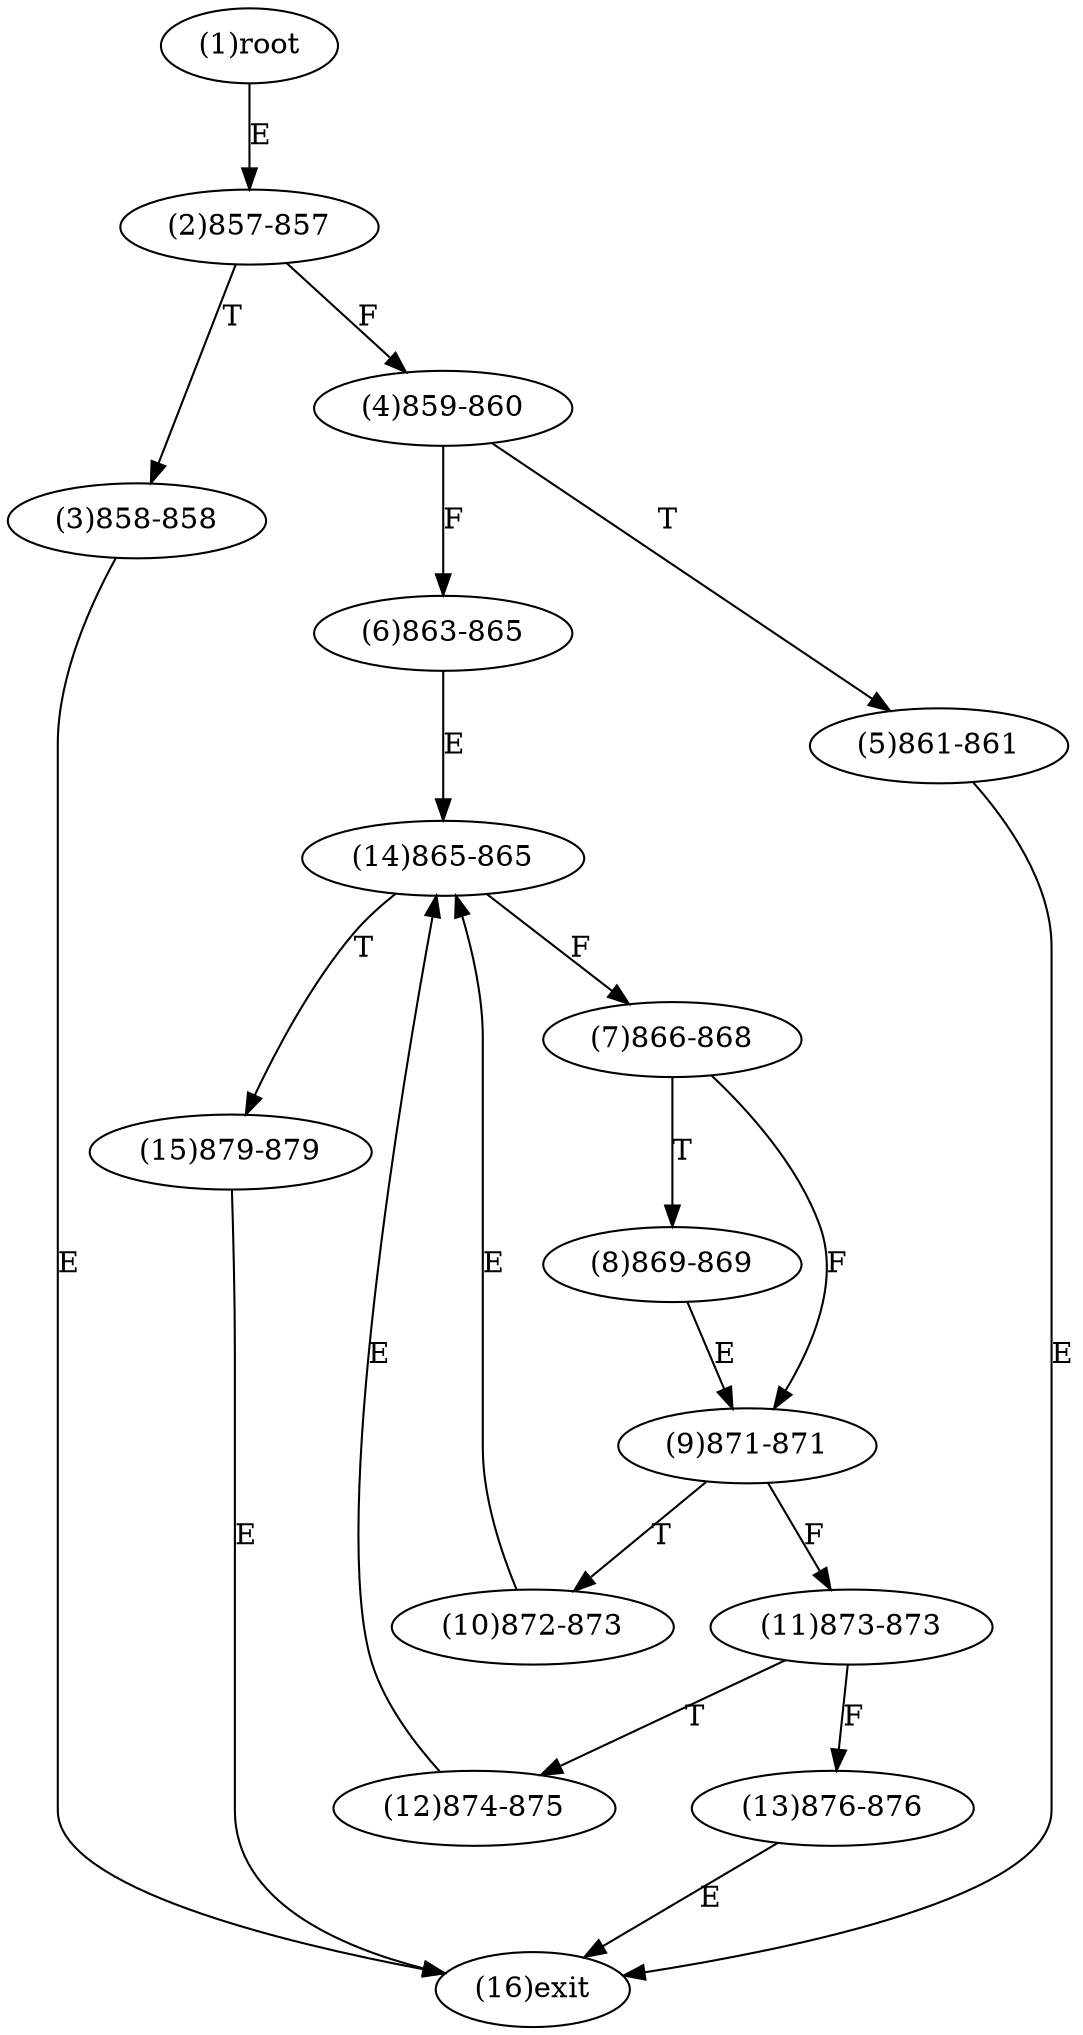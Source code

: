 digraph "" { 
1[ label="(1)root"];
2[ label="(2)857-857"];
3[ label="(3)858-858"];
4[ label="(4)859-860"];
5[ label="(5)861-861"];
6[ label="(6)863-865"];
7[ label="(7)866-868"];
8[ label="(8)869-869"];
9[ label="(9)871-871"];
10[ label="(10)872-873"];
11[ label="(11)873-873"];
12[ label="(12)874-875"];
13[ label="(13)876-876"];
14[ label="(14)865-865"];
15[ label="(15)879-879"];
16[ label="(16)exit"];
1->2[ label="E"];
2->4[ label="F"];
2->3[ label="T"];
3->16[ label="E"];
4->6[ label="F"];
4->5[ label="T"];
5->16[ label="E"];
6->14[ label="E"];
7->9[ label="F"];
7->8[ label="T"];
8->9[ label="E"];
9->11[ label="F"];
9->10[ label="T"];
10->14[ label="E"];
11->13[ label="F"];
11->12[ label="T"];
12->14[ label="E"];
13->16[ label="E"];
14->7[ label="F"];
14->15[ label="T"];
15->16[ label="E"];
}